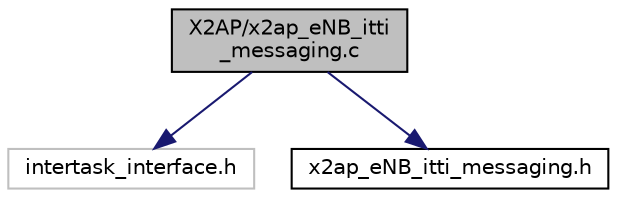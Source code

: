 digraph "X2AP/x2ap_eNB_itti_messaging.c"
{
 // LATEX_PDF_SIZE
  edge [fontname="Helvetica",fontsize="10",labelfontname="Helvetica",labelfontsize="10"];
  node [fontname="Helvetica",fontsize="10",shape=record];
  Node1 [label="X2AP/x2ap_eNB_itti\l_messaging.c",height=0.2,width=0.4,color="black", fillcolor="grey75", style="filled", fontcolor="black",tooltip="x2ap tasks for eNB"];
  Node1 -> Node2 [color="midnightblue",fontsize="10",style="solid",fontname="Helvetica"];
  Node2 [label="intertask_interface.h",height=0.2,width=0.4,color="grey75", fillcolor="white", style="filled",tooltip=" "];
  Node1 -> Node3 [color="midnightblue",fontsize="10",style="solid",fontname="Helvetica"];
  Node3 [label="x2ap_eNB_itti_messaging.h",height=0.2,width=0.4,color="black", fillcolor="white", style="filled",URL="$x2ap__eNB__itti__messaging_8h.html",tooltip="x2ap tasks for eNB"];
}
